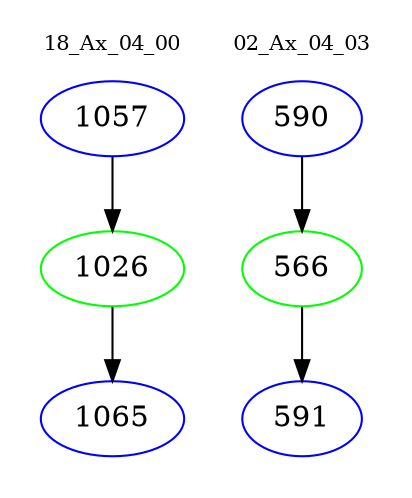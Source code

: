 digraph{
subgraph cluster_0 {
color = white
label = "18_Ax_04_00";
fontsize=10;
T0_1057 [label="1057", color="blue"]
T0_1057 -> T0_1026 [color="black"]
T0_1026 [label="1026", color="green"]
T0_1026 -> T0_1065 [color="black"]
T0_1065 [label="1065", color="blue"]
}
subgraph cluster_1 {
color = white
label = "02_Ax_04_03";
fontsize=10;
T1_590 [label="590", color="blue"]
T1_590 -> T1_566 [color="black"]
T1_566 [label="566", color="green"]
T1_566 -> T1_591 [color="black"]
T1_591 [label="591", color="blue"]
}
}
